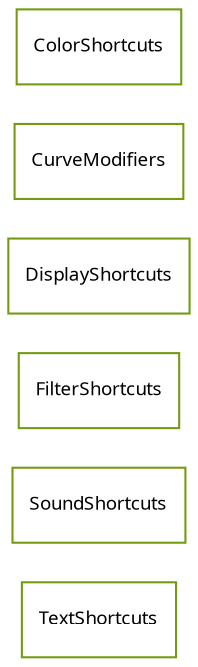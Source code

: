 strict digraph class_diagram {
  rankdir=LR;
  TypeTextShortcuts[
    label="TextShortcuts",
    URL="TextShortcuts.html",
    tooltip="caurina.transitions.properties.TextShortcuts",
    fontname="Verdana",
    fontsize="9"
    color="#729b12"
    shape="record"
  ];
  TypeSoundShortcuts[
    label="SoundShortcuts",
    URL="SoundShortcuts.html",
    tooltip="caurina.transitions.properties.SoundShortcuts",
    fontname="Verdana",
    fontsize="9"
    color="#729b12"
    shape="record"
  ];
  TypeFilterShortcuts[
    label="FilterShortcuts",
    URL="FilterShortcuts.html",
    tooltip="caurina.transitions.properties.FilterShortcuts",
    fontname="Verdana",
    fontsize="9"
    color="#729b12"
    shape="record"
  ];
  TypeDisplayShortcuts[
    label="DisplayShortcuts",
    URL="DisplayShortcuts.html",
    tooltip="caurina.transitions.properties.DisplayShortcuts",
    fontname="Verdana",
    fontsize="9"
    color="#729b12"
    shape="record"
  ];
  TypeCurveModifiers[
    label="CurveModifiers",
    URL="CurveModifiers.html",
    tooltip="caurina.transitions.properties.CurveModifiers",
    fontname="Verdana",
    fontsize="9"
    color="#729b12"
    shape="record"
  ];
  TypeColorShortcuts[
    label="ColorShortcuts",
    URL="ColorShortcuts.html",
    tooltip="caurina.transitions.properties.ColorShortcuts",
    fontname="Verdana",
    fontsize="9"
    color="#729b12"
    shape="record"
  ];
}
